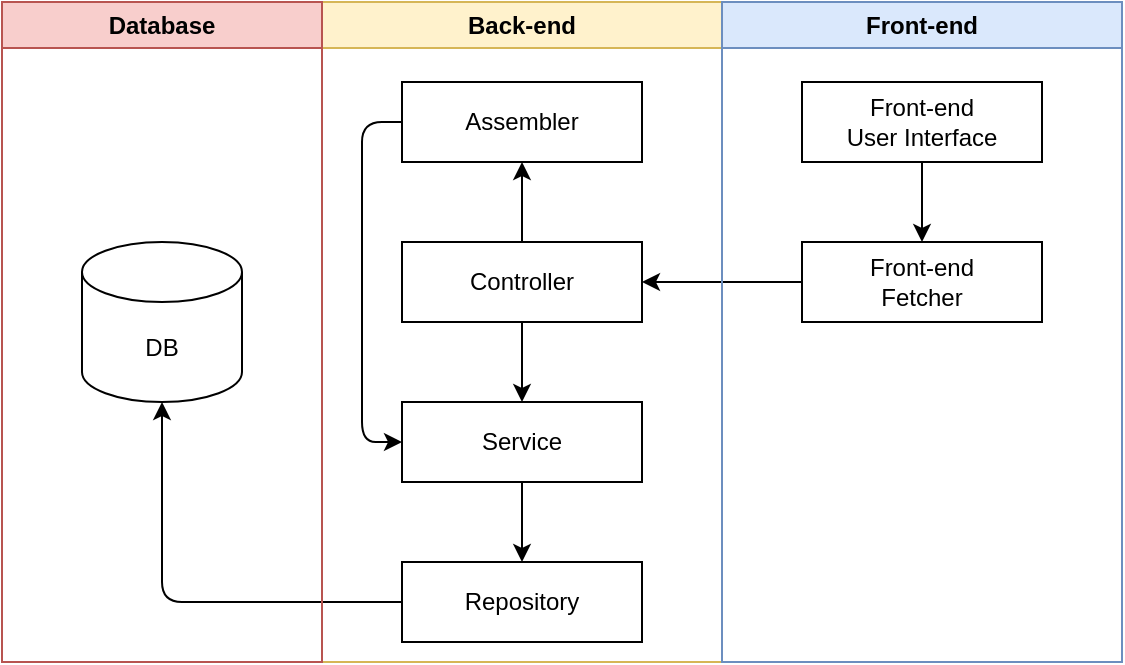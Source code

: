 <mxfile>
    <diagram id="qpMZERBVcpVgxG8CutRS" name="Page-1">
        <mxGraphModel dx="1687" dy="1873" grid="1" gridSize="10" guides="1" tooltips="1" connect="1" arrows="1" fold="1" page="1" pageScale="1" pageWidth="1169" pageHeight="827" math="0" shadow="0">
            <root>
                <mxCell id="0"/>
                <mxCell id="1" parent="0"/>
                <mxCell id="9" style="edgeStyle=orthogonalEdgeStyle;html=1;exitX=0;exitY=0.5;exitDx=0;exitDy=0;" parent="1" source="10" target="18" edge="1">
                    <mxGeometry relative="1" as="geometry"/>
                </mxCell>
                <mxCell id="11" style="edgeStyle=none;html=1;exitX=0;exitY=0.5;exitDx=0;exitDy=0;entryX=1;entryY=0.5;entryDx=0;entryDy=0;" parent="1" source="12" target="4" edge="1">
                    <mxGeometry relative="1" as="geometry"/>
                </mxCell>
                <mxCell id="15" value="Back-end" style="swimlane;whiteSpace=wrap;html=1;fillColor=#fff2cc;strokeColor=#d6b656;" parent="1" vertex="1">
                    <mxGeometry x="360" y="120" width="200" height="330" as="geometry"/>
                </mxCell>
                <mxCell id="6" value="Assembler" style="rounded=0;whiteSpace=wrap;html=1;" parent="15" vertex="1">
                    <mxGeometry x="40" y="40" width="120" height="40" as="geometry"/>
                </mxCell>
                <mxCell id="4" value="Controller" style="rounded=0;whiteSpace=wrap;html=1;" parent="15" vertex="1">
                    <mxGeometry x="40" y="120" width="120" height="40" as="geometry"/>
                </mxCell>
                <mxCell id="8" value="Service" style="rounded=0;whiteSpace=wrap;html=1;" parent="15" vertex="1">
                    <mxGeometry x="40" y="200" width="120" height="40" as="geometry"/>
                </mxCell>
                <mxCell id="10" value="Repository" style="rounded=0;whiteSpace=wrap;html=1;" parent="15" vertex="1">
                    <mxGeometry x="40" y="280" width="120" height="40" as="geometry"/>
                </mxCell>
                <mxCell id="2" style="edgeStyle=none;html=1;exitX=0.5;exitY=0;exitDx=0;exitDy=0;entryX=0.5;entryY=1;entryDx=0;entryDy=0;" parent="15" source="4" target="6" edge="1">
                    <mxGeometry relative="1" as="geometry"/>
                </mxCell>
                <mxCell id="3" style="edgeStyle=none;html=1;exitX=0.5;exitY=1;exitDx=0;exitDy=0;entryX=0.5;entryY=0;entryDx=0;entryDy=0;" parent="15" source="4" target="8" edge="1">
                    <mxGeometry relative="1" as="geometry"/>
                </mxCell>
                <mxCell id="5" style="edgeStyle=orthogonalEdgeStyle;html=1;exitX=0;exitY=0.5;exitDx=0;exitDy=0;entryX=0;entryY=0.5;entryDx=0;entryDy=0;" parent="15" source="6" target="8" edge="1">
                    <mxGeometry relative="1" as="geometry">
                        <Array as="points">
                            <mxPoint x="20" y="60"/>
                            <mxPoint x="20" y="220"/>
                        </Array>
                    </mxGeometry>
                </mxCell>
                <mxCell id="7" style="edgeStyle=none;html=1;exitX=0.5;exitY=1;exitDx=0;exitDy=0;entryX=0.5;entryY=0;entryDx=0;entryDy=0;" parent="15" source="8" target="10" edge="1">
                    <mxGeometry relative="1" as="geometry"/>
                </mxCell>
                <mxCell id="16" value="Front-end" style="swimlane;whiteSpace=wrap;html=1;fillColor=#dae8fc;strokeColor=#6c8ebf;" parent="1" vertex="1">
                    <mxGeometry x="560" y="120" width="200" height="330" as="geometry"/>
                </mxCell>
                <mxCell id="12" value="Front-end&lt;br&gt;Fetcher" style="rounded=0;whiteSpace=wrap;html=1;" parent="16" vertex="1">
                    <mxGeometry x="40" y="120" width="120" height="40" as="geometry"/>
                </mxCell>
                <mxCell id="14" value="Front-end&lt;br&gt;User Interface" style="rounded=0;whiteSpace=wrap;html=1;" parent="16" vertex="1">
                    <mxGeometry x="40" y="40" width="120" height="40" as="geometry"/>
                </mxCell>
                <mxCell id="13" style="edgeStyle=none;html=1;exitX=0.5;exitY=1;exitDx=0;exitDy=0;entryX=0.5;entryY=0;entryDx=0;entryDy=0;" parent="16" source="14" target="12" edge="1">
                    <mxGeometry relative="1" as="geometry"/>
                </mxCell>
                <mxCell id="17" value="Database" style="swimlane;whiteSpace=wrap;html=1;fillColor=#f8cecc;strokeColor=#b85450;" parent="1" vertex="1">
                    <mxGeometry x="200" y="120" width="160" height="330" as="geometry"/>
                </mxCell>
                <mxCell id="18" value="DB" style="shape=cylinder3;whiteSpace=wrap;html=1;boundedLbl=1;backgroundOutline=1;size=15;" parent="17" vertex="1">
                    <mxGeometry x="40" y="120" width="80" height="80" as="geometry"/>
                </mxCell>
            </root>
        </mxGraphModel>
    </diagram>
</mxfile>